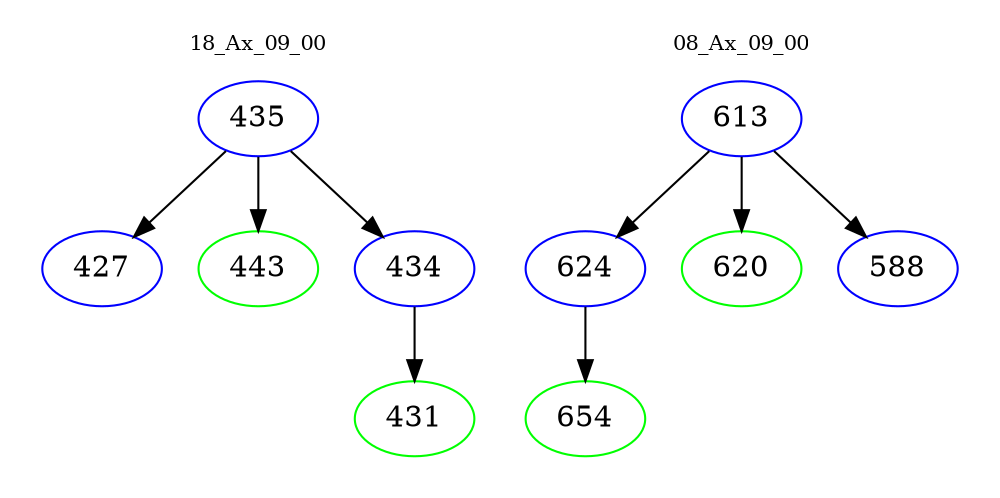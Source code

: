 digraph{
subgraph cluster_0 {
color = white
label = "18_Ax_09_00";
fontsize=10;
T0_435 [label="435", color="blue"]
T0_435 -> T0_427 [color="black"]
T0_427 [label="427", color="blue"]
T0_435 -> T0_443 [color="black"]
T0_443 [label="443", color="green"]
T0_435 -> T0_434 [color="black"]
T0_434 [label="434", color="blue"]
T0_434 -> T0_431 [color="black"]
T0_431 [label="431", color="green"]
}
subgraph cluster_1 {
color = white
label = "08_Ax_09_00";
fontsize=10;
T1_613 [label="613", color="blue"]
T1_613 -> T1_624 [color="black"]
T1_624 [label="624", color="blue"]
T1_624 -> T1_654 [color="black"]
T1_654 [label="654", color="green"]
T1_613 -> T1_620 [color="black"]
T1_620 [label="620", color="green"]
T1_613 -> T1_588 [color="black"]
T1_588 [label="588", color="blue"]
}
}

